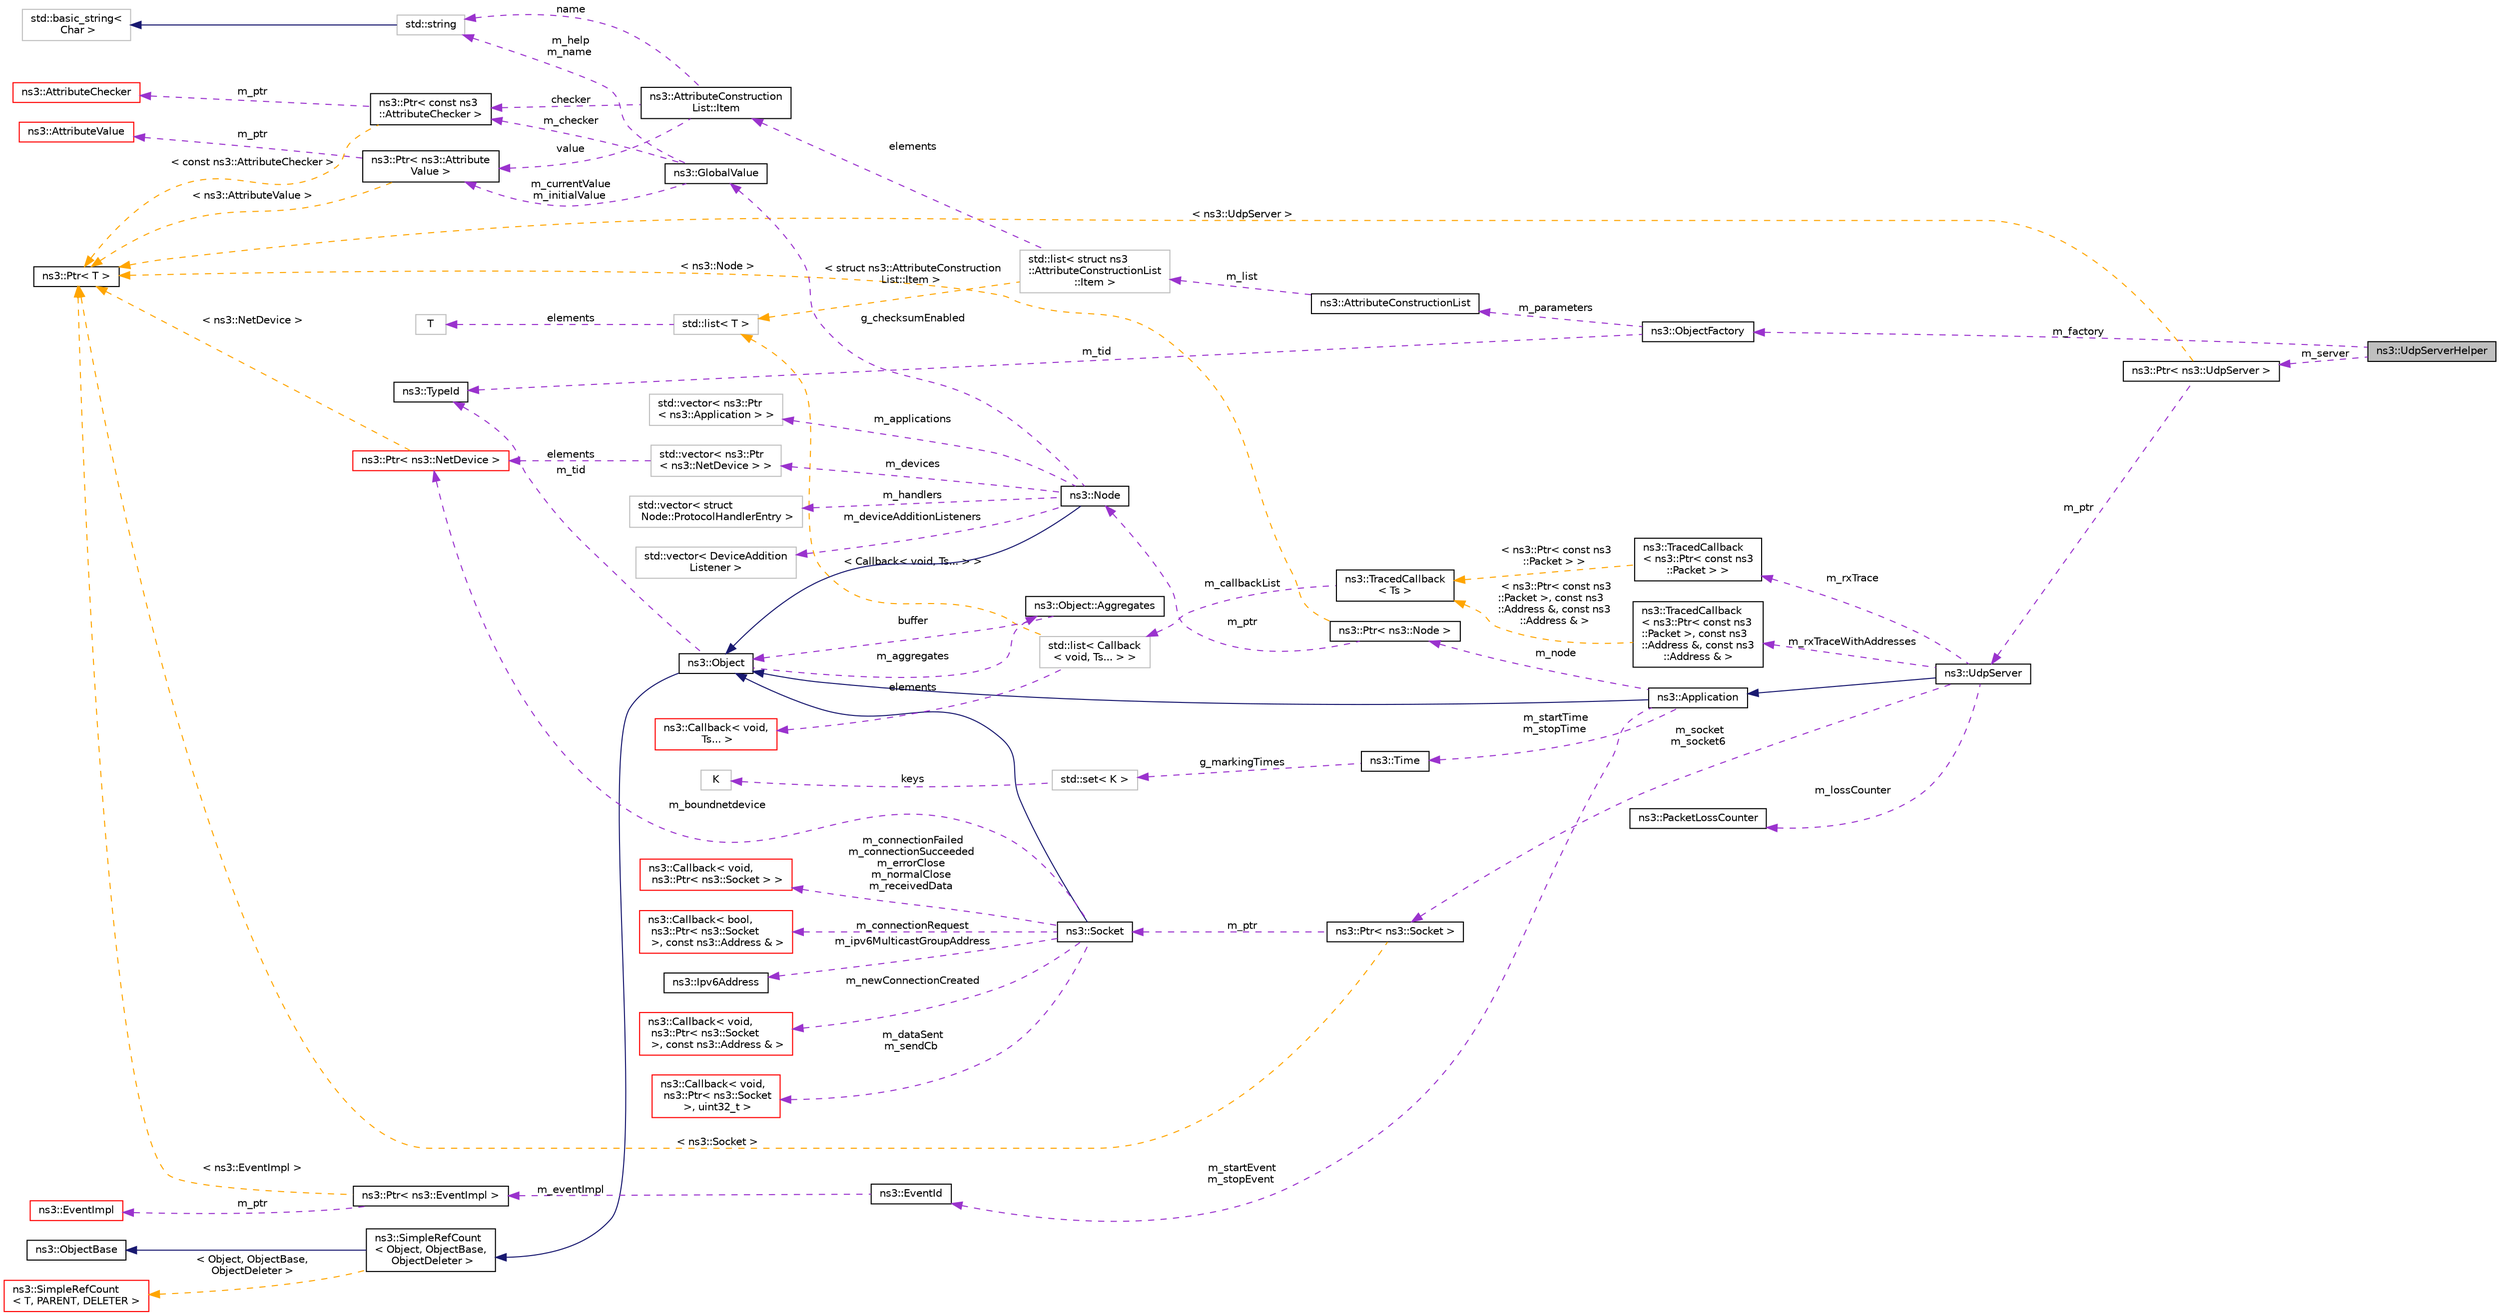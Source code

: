 digraph "ns3::UdpServerHelper"
{
 // LATEX_PDF_SIZE
  edge [fontname="Helvetica",fontsize="10",labelfontname="Helvetica",labelfontsize="10"];
  node [fontname="Helvetica",fontsize="10",shape=record];
  rankdir="LR";
  Node1 [label="ns3::UdpServerHelper",height=0.2,width=0.4,color="black", fillcolor="grey75", style="filled", fontcolor="black",tooltip="Create a server application which waits for input UDP packets and uses the information carried into t..."];
  Node2 -> Node1 [dir="back",color="darkorchid3",fontsize="10",style="dashed",label=" m_factory" ,fontname="Helvetica"];
  Node2 [label="ns3::ObjectFactory",height=0.2,width=0.4,color="black", fillcolor="white", style="filled",URL="$classns3_1_1_object_factory.html",tooltip="Instantiate subclasses of ns3::Object."];
  Node3 -> Node2 [dir="back",color="darkorchid3",fontsize="10",style="dashed",label=" m_tid" ,fontname="Helvetica"];
  Node3 [label="ns3::TypeId",height=0.2,width=0.4,color="black", fillcolor="white", style="filled",URL="$classns3_1_1_type_id.html",tooltip="a unique identifier for an interface."];
  Node4 -> Node2 [dir="back",color="darkorchid3",fontsize="10",style="dashed",label=" m_parameters" ,fontname="Helvetica"];
  Node4 [label="ns3::AttributeConstructionList",height=0.2,width=0.4,color="black", fillcolor="white", style="filled",URL="$classns3_1_1_attribute_construction_list.html",tooltip="List of Attribute name, value and checker triples used to construct Objects."];
  Node5 -> Node4 [dir="back",color="darkorchid3",fontsize="10",style="dashed",label=" m_list" ,fontname="Helvetica"];
  Node5 [label="std::list\< struct ns3\l::AttributeConstructionList\l::Item \>",height=0.2,width=0.4,color="grey75", fillcolor="white", style="filled",tooltip=" "];
  Node6 -> Node5 [dir="back",color="darkorchid3",fontsize="10",style="dashed",label=" elements" ,fontname="Helvetica"];
  Node6 [label="ns3::AttributeConstruction\lList::Item",height=0.2,width=0.4,color="black", fillcolor="white", style="filled",URL="$structns3_1_1_attribute_construction_list_1_1_item.html",tooltip="A single Attribute triple."];
  Node7 -> Node6 [dir="back",color="darkorchid3",fontsize="10",style="dashed",label=" name" ,fontname="Helvetica"];
  Node7 [label="std::string",height=0.2,width=0.4,color="grey75", fillcolor="white", style="filled",tooltip=" "];
  Node8 -> Node7 [dir="back",color="midnightblue",fontsize="10",style="solid",fontname="Helvetica"];
  Node8 [label="std::basic_string\<\l Char \>",height=0.2,width=0.4,color="grey75", fillcolor="white", style="filled",tooltip=" "];
  Node9 -> Node6 [dir="back",color="darkorchid3",fontsize="10",style="dashed",label=" value" ,fontname="Helvetica"];
  Node9 [label="ns3::Ptr\< ns3::Attribute\lValue \>",height=0.2,width=0.4,color="black", fillcolor="white", style="filled",URL="$classns3_1_1_ptr.html",tooltip=" "];
  Node10 -> Node9 [dir="back",color="darkorchid3",fontsize="10",style="dashed",label=" m_ptr" ,fontname="Helvetica"];
  Node10 [label="ns3::AttributeValue",height=0.2,width=0.4,color="red", fillcolor="white", style="filled",URL="$classns3_1_1_attribute_value.html",tooltip="Hold a value for an Attribute."];
  Node14 -> Node9 [dir="back",color="orange",fontsize="10",style="dashed",label=" \< ns3::AttributeValue \>" ,fontname="Helvetica"];
  Node14 [label="ns3::Ptr\< T \>",height=0.2,width=0.4,color="black", fillcolor="white", style="filled",URL="$classns3_1_1_ptr.html",tooltip="Smart pointer class similar to boost::intrusive_ptr."];
  Node15 -> Node6 [dir="back",color="darkorchid3",fontsize="10",style="dashed",label=" checker" ,fontname="Helvetica"];
  Node15 [label="ns3::Ptr\< const ns3\l::AttributeChecker \>",height=0.2,width=0.4,color="black", fillcolor="white", style="filled",URL="$classns3_1_1_ptr.html",tooltip=" "];
  Node16 -> Node15 [dir="back",color="darkorchid3",fontsize="10",style="dashed",label=" m_ptr" ,fontname="Helvetica"];
  Node16 [label="ns3::AttributeChecker",height=0.2,width=0.4,color="red", fillcolor="white", style="filled",URL="$classns3_1_1_attribute_checker.html",tooltip="Represent the type of an attribute."];
  Node14 -> Node15 [dir="back",color="orange",fontsize="10",style="dashed",label=" \< const ns3::AttributeChecker \>" ,fontname="Helvetica"];
  Node18 -> Node5 [dir="back",color="orange",fontsize="10",style="dashed",label=" \< struct ns3::AttributeConstruction\lList::Item \>" ,fontname="Helvetica"];
  Node18 [label="std::list\< T \>",height=0.2,width=0.4,color="grey75", fillcolor="white", style="filled",tooltip=" "];
  Node19 -> Node18 [dir="back",color="darkorchid3",fontsize="10",style="dashed",label=" elements" ,fontname="Helvetica"];
  Node19 [label="T",height=0.2,width=0.4,color="grey75", fillcolor="white", style="filled",tooltip=" "];
  Node20 -> Node1 [dir="back",color="darkorchid3",fontsize="10",style="dashed",label=" m_server" ,fontname="Helvetica"];
  Node20 [label="ns3::Ptr\< ns3::UdpServer \>",height=0.2,width=0.4,color="black", fillcolor="white", style="filled",URL="$classns3_1_1_ptr.html",tooltip=" "];
  Node21 -> Node20 [dir="back",color="darkorchid3",fontsize="10",style="dashed",label=" m_ptr" ,fontname="Helvetica"];
  Node21 [label="ns3::UdpServer",height=0.2,width=0.4,color="black", fillcolor="white", style="filled",URL="$classns3_1_1_udp_server.html",tooltip="A UDP server, receives UDP packets from a remote host."];
  Node22 -> Node21 [dir="back",color="midnightblue",fontsize="10",style="solid",fontname="Helvetica"];
  Node22 [label="ns3::Application",height=0.2,width=0.4,color="black", fillcolor="white", style="filled",URL="$classns3_1_1_application.html",tooltip="The base class for all ns3 applications."];
  Node23 -> Node22 [dir="back",color="midnightblue",fontsize="10",style="solid",fontname="Helvetica"];
  Node23 [label="ns3::Object",height=0.2,width=0.4,color="black", fillcolor="white", style="filled",URL="$classns3_1_1_object.html",tooltip="A base class which provides memory management and object aggregation."];
  Node24 -> Node23 [dir="back",color="midnightblue",fontsize="10",style="solid",fontname="Helvetica"];
  Node24 [label="ns3::SimpleRefCount\l\< Object, ObjectBase,\l ObjectDeleter \>",height=0.2,width=0.4,color="black", fillcolor="white", style="filled",URL="$classns3_1_1_simple_ref_count.html",tooltip=" "];
  Node25 -> Node24 [dir="back",color="midnightblue",fontsize="10",style="solid",fontname="Helvetica"];
  Node25 [label="ns3::ObjectBase",height=0.2,width=0.4,color="black", fillcolor="white", style="filled",URL="$classns3_1_1_object_base.html",tooltip="Anchor the ns-3 type and attribute system."];
  Node13 -> Node24 [dir="back",color="orange",fontsize="10",style="dashed",label=" \< Object, ObjectBase,\l ObjectDeleter \>" ,fontname="Helvetica"];
  Node13 [label="ns3::SimpleRefCount\l\< T, PARENT, DELETER \>",height=0.2,width=0.4,color="red", fillcolor="white", style="filled",URL="$classns3_1_1_simple_ref_count.html",tooltip="A template-based reference counting class."];
  Node3 -> Node23 [dir="back",color="darkorchid3",fontsize="10",style="dashed",label=" m_tid" ,fontname="Helvetica"];
  Node26 -> Node23 [dir="back",color="darkorchid3",fontsize="10",style="dashed",label=" m_aggregates" ,fontname="Helvetica"];
  Node26 [label="ns3::Object::Aggregates",height=0.2,width=0.4,color="black", fillcolor="white", style="filled",URL="$structns3_1_1_object_1_1_aggregates.html",tooltip="The list of Objects aggregated to this one."];
  Node23 -> Node26 [dir="back",color="darkorchid3",fontsize="10",style="dashed",label=" buffer" ,fontname="Helvetica"];
  Node27 -> Node22 [dir="back",color="darkorchid3",fontsize="10",style="dashed",label=" m_startEvent\nm_stopEvent" ,fontname="Helvetica"];
  Node27 [label="ns3::EventId",height=0.2,width=0.4,color="black", fillcolor="white", style="filled",URL="$classns3_1_1_event_id.html",tooltip="An identifier for simulation events."];
  Node28 -> Node27 [dir="back",color="darkorchid3",fontsize="10",style="dashed",label=" m_eventImpl" ,fontname="Helvetica"];
  Node28 [label="ns3::Ptr\< ns3::EventImpl \>",height=0.2,width=0.4,color="black", fillcolor="white", style="filled",URL="$classns3_1_1_ptr.html",tooltip=" "];
  Node29 -> Node28 [dir="back",color="darkorchid3",fontsize="10",style="dashed",label=" m_ptr" ,fontname="Helvetica"];
  Node29 [label="ns3::EventImpl",height=0.2,width=0.4,color="red", fillcolor="white", style="filled",URL="$classns3_1_1_event_impl.html",tooltip="A simulation event."];
  Node14 -> Node28 [dir="back",color="orange",fontsize="10",style="dashed",label=" \< ns3::EventImpl \>" ,fontname="Helvetica"];
  Node31 -> Node22 [dir="back",color="darkorchid3",fontsize="10",style="dashed",label=" m_node" ,fontname="Helvetica"];
  Node31 [label="ns3::Ptr\< ns3::Node \>",height=0.2,width=0.4,color="black", fillcolor="white", style="filled",URL="$classns3_1_1_ptr.html",tooltip=" "];
  Node32 -> Node31 [dir="back",color="darkorchid3",fontsize="10",style="dashed",label=" m_ptr" ,fontname="Helvetica"];
  Node32 [label="ns3::Node",height=0.2,width=0.4,color="black", fillcolor="white", style="filled",URL="$classns3_1_1_node.html",tooltip="A network Node."];
  Node23 -> Node32 [dir="back",color="midnightblue",fontsize="10",style="solid",fontname="Helvetica"];
  Node33 -> Node32 [dir="back",color="darkorchid3",fontsize="10",style="dashed",label=" m_applications" ,fontname="Helvetica"];
  Node33 [label="std::vector\< ns3::Ptr\l\< ns3::Application \> \>",height=0.2,width=0.4,color="grey75", fillcolor="white", style="filled",tooltip=" "];
  Node36 -> Node32 [dir="back",color="darkorchid3",fontsize="10",style="dashed",label=" m_devices" ,fontname="Helvetica"];
  Node36 [label="std::vector\< ns3::Ptr\l\< ns3::NetDevice \> \>",height=0.2,width=0.4,color="grey75", fillcolor="white", style="filled",tooltip=" "];
  Node37 -> Node36 [dir="back",color="darkorchid3",fontsize="10",style="dashed",label=" elements" ,fontname="Helvetica"];
  Node37 [label="ns3::Ptr\< ns3::NetDevice \>",height=0.2,width=0.4,color="red", fillcolor="white", style="filled",URL="$classns3_1_1_ptr.html",tooltip=" "];
  Node14 -> Node37 [dir="back",color="orange",fontsize="10",style="dashed",label=" \< ns3::NetDevice \>" ,fontname="Helvetica"];
  Node39 -> Node32 [dir="back",color="darkorchid3",fontsize="10",style="dashed",label=" g_checksumEnabled" ,fontname="Helvetica"];
  Node39 [label="ns3::GlobalValue",height=0.2,width=0.4,color="black", fillcolor="white", style="filled",URL="$classns3_1_1_global_value.html",tooltip="Hold a so-called 'global value'."];
  Node9 -> Node39 [dir="back",color="darkorchid3",fontsize="10",style="dashed",label=" m_currentValue\nm_initialValue" ,fontname="Helvetica"];
  Node7 -> Node39 [dir="back",color="darkorchid3",fontsize="10",style="dashed",label=" m_help\nm_name" ,fontname="Helvetica"];
  Node15 -> Node39 [dir="back",color="darkorchid3",fontsize="10",style="dashed",label=" m_checker" ,fontname="Helvetica"];
  Node40 -> Node32 [dir="back",color="darkorchid3",fontsize="10",style="dashed",label=" m_handlers" ,fontname="Helvetica"];
  Node40 [label="std::vector\< struct\l Node::ProtocolHandlerEntry \>",height=0.2,width=0.4,color="grey75", fillcolor="white", style="filled",tooltip=" "];
  Node48 -> Node32 [dir="back",color="darkorchid3",fontsize="10",style="dashed",label=" m_deviceAdditionListeners" ,fontname="Helvetica"];
  Node48 [label="std::vector\< DeviceAddition\lListener \>",height=0.2,width=0.4,color="grey75", fillcolor="white", style="filled",tooltip=" "];
  Node14 -> Node31 [dir="back",color="orange",fontsize="10",style="dashed",label=" \< ns3::Node \>" ,fontname="Helvetica"];
  Node49 -> Node22 [dir="back",color="darkorchid3",fontsize="10",style="dashed",label=" m_startTime\nm_stopTime" ,fontname="Helvetica"];
  Node49 [label="ns3::Time",height=0.2,width=0.4,color="black", fillcolor="white", style="filled",URL="$classns3_1_1_time.html",tooltip="Simulation virtual time values and global simulation resolution."];
  Node50 -> Node49 [dir="back",color="darkorchid3",fontsize="10",style="dashed",label=" g_markingTimes" ,fontname="Helvetica"];
  Node50 [label="std::set\< K \>",height=0.2,width=0.4,color="grey75", fillcolor="white", style="filled",tooltip=" "];
  Node51 -> Node50 [dir="back",color="darkorchid3",fontsize="10",style="dashed",label=" keys" ,fontname="Helvetica"];
  Node51 [label="K",height=0.2,width=0.4,color="grey75", fillcolor="white", style="filled",tooltip=" "];
  Node52 -> Node21 [dir="back",color="darkorchid3",fontsize="10",style="dashed",label=" m_rxTrace" ,fontname="Helvetica"];
  Node52 [label="ns3::TracedCallback\l\< ns3::Ptr\< const ns3\l::Packet \> \>",height=0.2,width=0.4,color="black", fillcolor="white", style="filled",URL="$classns3_1_1_traced_callback.html",tooltip=" "];
  Node53 -> Node52 [dir="back",color="orange",fontsize="10",style="dashed",label=" \< ns3::Ptr\< const ns3\l::Packet \> \>" ,fontname="Helvetica"];
  Node53 [label="ns3::TracedCallback\l\< Ts \>",height=0.2,width=0.4,color="black", fillcolor="white", style="filled",URL="$classns3_1_1_traced_callback.html",tooltip="Forward calls to a chain of Callback."];
  Node54 -> Node53 [dir="back",color="darkorchid3",fontsize="10",style="dashed",label=" m_callbackList" ,fontname="Helvetica"];
  Node54 [label="std::list\< Callback\l\< void, Ts... \> \>",height=0.2,width=0.4,color="grey75", fillcolor="white", style="filled",tooltip=" "];
  Node55 -> Node54 [dir="back",color="darkorchid3",fontsize="10",style="dashed",label=" elements" ,fontname="Helvetica"];
  Node55 [label="ns3::Callback\< void,\l Ts... \>",height=0.2,width=0.4,color="red", fillcolor="white", style="filled",URL="$classns3_1_1_callback.html",tooltip=" "];
  Node18 -> Node54 [dir="back",color="orange",fontsize="10",style="dashed",label=" \< Callback\< void, Ts... \> \>" ,fontname="Helvetica"];
  Node56 -> Node21 [dir="back",color="darkorchid3",fontsize="10",style="dashed",label=" m_lossCounter" ,fontname="Helvetica"];
  Node56 [label="ns3::PacketLossCounter",height=0.2,width=0.4,color="black", fillcolor="white", style="filled",URL="$classns3_1_1_packet_loss_counter.html",tooltip="A class to count the number of lost packets."];
  Node57 -> Node21 [dir="back",color="darkorchid3",fontsize="10",style="dashed",label=" m_rxTraceWithAddresses" ,fontname="Helvetica"];
  Node57 [label="ns3::TracedCallback\l\< ns3::Ptr\< const ns3\l::Packet \>, const ns3\l::Address &, const ns3\l::Address & \>",height=0.2,width=0.4,color="black", fillcolor="white", style="filled",URL="$classns3_1_1_traced_callback.html",tooltip=" "];
  Node53 -> Node57 [dir="back",color="orange",fontsize="10",style="dashed",label=" \< ns3::Ptr\< const ns3\l::Packet \>, const ns3\l::Address &, const ns3\l::Address & \>" ,fontname="Helvetica"];
  Node58 -> Node21 [dir="back",color="darkorchid3",fontsize="10",style="dashed",label=" m_socket\nm_socket6" ,fontname="Helvetica"];
  Node58 [label="ns3::Ptr\< ns3::Socket \>",height=0.2,width=0.4,color="black", fillcolor="white", style="filled",URL="$classns3_1_1_ptr.html",tooltip=" "];
  Node59 -> Node58 [dir="back",color="darkorchid3",fontsize="10",style="dashed",label=" m_ptr" ,fontname="Helvetica"];
  Node59 [label="ns3::Socket",height=0.2,width=0.4,color="black", fillcolor="white", style="filled",URL="$classns3_1_1_socket.html",tooltip="A low-level Socket API based loosely on the BSD Socket API."];
  Node23 -> Node59 [dir="back",color="midnightblue",fontsize="10",style="solid",fontname="Helvetica"];
  Node37 -> Node59 [dir="back",color="darkorchid3",fontsize="10",style="dashed",label=" m_boundnetdevice" ,fontname="Helvetica"];
  Node60 -> Node59 [dir="back",color="darkorchid3",fontsize="10",style="dashed",label=" m_ipv6MulticastGroupAddress" ,fontname="Helvetica"];
  Node60 [label="ns3::Ipv6Address",height=0.2,width=0.4,color="black", fillcolor="white", style="filled",URL="$classns3_1_1_ipv6_address.html",tooltip="Describes an IPv6 address."];
  Node61 -> Node59 [dir="back",color="darkorchid3",fontsize="10",style="dashed",label=" m_newConnectionCreated" ,fontname="Helvetica"];
  Node61 [label="ns3::Callback\< void,\l ns3::Ptr\< ns3::Socket\l \>, const ns3::Address & \>",height=0.2,width=0.4,color="red", fillcolor="white", style="filled",URL="$classns3_1_1_callback.html",tooltip=" "];
  Node62 -> Node59 [dir="back",color="darkorchid3",fontsize="10",style="dashed",label=" m_dataSent\nm_sendCb" ,fontname="Helvetica"];
  Node62 [label="ns3::Callback\< void,\l ns3::Ptr\< ns3::Socket\l \>, uint32_t \>",height=0.2,width=0.4,color="red", fillcolor="white", style="filled",URL="$classns3_1_1_callback.html",tooltip=" "];
  Node63 -> Node59 [dir="back",color="darkorchid3",fontsize="10",style="dashed",label=" m_connectionFailed\nm_connectionSucceeded\nm_errorClose\nm_normalClose\nm_receivedData" ,fontname="Helvetica"];
  Node63 [label="ns3::Callback\< void,\l ns3::Ptr\< ns3::Socket \> \>",height=0.2,width=0.4,color="red", fillcolor="white", style="filled",URL="$classns3_1_1_callback.html",tooltip=" "];
  Node64 -> Node59 [dir="back",color="darkorchid3",fontsize="10",style="dashed",label=" m_connectionRequest" ,fontname="Helvetica"];
  Node64 [label="ns3::Callback\< bool,\l ns3::Ptr\< ns3::Socket\l \>, const ns3::Address & \>",height=0.2,width=0.4,color="red", fillcolor="white", style="filled",URL="$classns3_1_1_callback.html",tooltip=" "];
  Node14 -> Node58 [dir="back",color="orange",fontsize="10",style="dashed",label=" \< ns3::Socket \>" ,fontname="Helvetica"];
  Node14 -> Node20 [dir="back",color="orange",fontsize="10",style="dashed",label=" \< ns3::UdpServer \>" ,fontname="Helvetica"];
}
